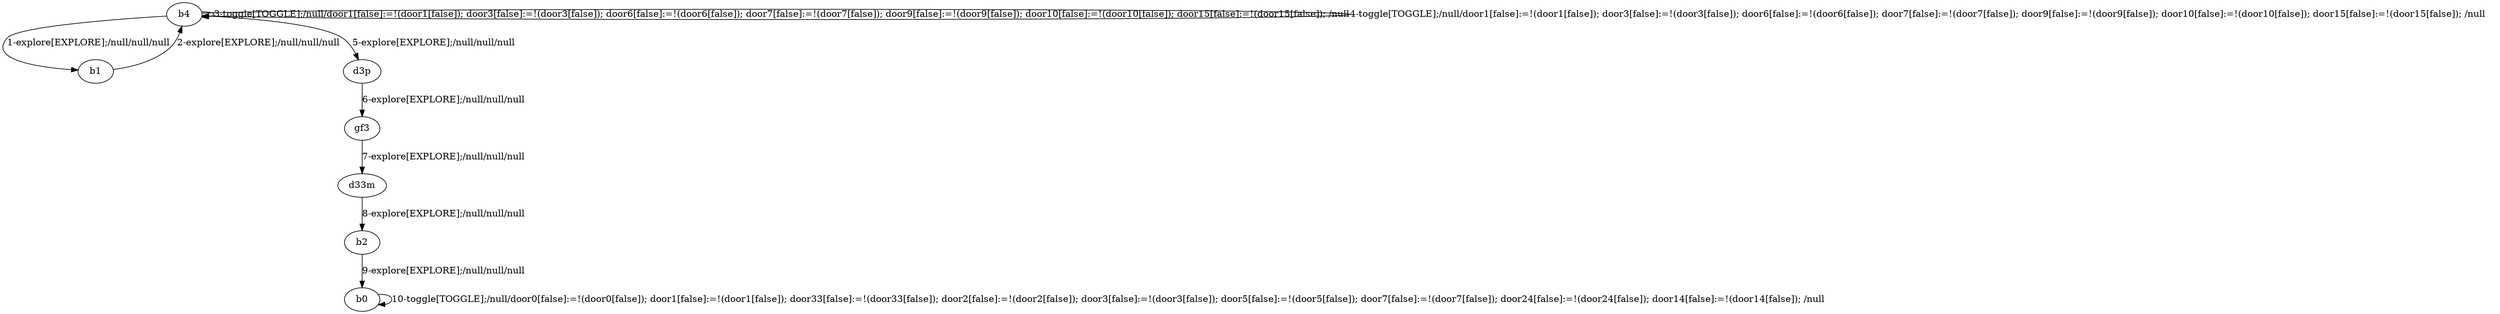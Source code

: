 # Total number of goals covered by this test: 3
# b0 --> b0
# d33m --> b2
# b1 --> b4

digraph g {
"b4" -> "b1" [label = "1-explore[EXPLORE];/null/null/null"];
"b1" -> "b4" [label = "2-explore[EXPLORE];/null/null/null"];
"b4" -> "b4" [label = "3-toggle[TOGGLE];/null/door1[false]:=!(door1[false]); door3[false]:=!(door3[false]); door6[false]:=!(door6[false]); door7[false]:=!(door7[false]); door9[false]:=!(door9[false]); door10[false]:=!(door10[false]); door15[false]:=!(door15[false]); /null"];
"b4" -> "b4" [label = "4-toggle[TOGGLE];/null/door1[false]:=!(door1[false]); door3[false]:=!(door3[false]); door6[false]:=!(door6[false]); door7[false]:=!(door7[false]); door9[false]:=!(door9[false]); door10[false]:=!(door10[false]); door15[false]:=!(door15[false]); /null"];
"b4" -> "d3p" [label = "5-explore[EXPLORE];/null/null/null"];
"d3p" -> "gf3" [label = "6-explore[EXPLORE];/null/null/null"];
"gf3" -> "d33m" [label = "7-explore[EXPLORE];/null/null/null"];
"d33m" -> "b2" [label = "8-explore[EXPLORE];/null/null/null"];
"b2" -> "b0" [label = "9-explore[EXPLORE];/null/null/null"];
"b0" -> "b0" [label = "10-toggle[TOGGLE];/null/door0[false]:=!(door0[false]); door1[false]:=!(door1[false]); door33[false]:=!(door33[false]); door2[false]:=!(door2[false]); door3[false]:=!(door3[false]); door5[false]:=!(door5[false]); door7[false]:=!(door7[false]); door24[false]:=!(door24[false]); door14[false]:=!(door14[false]); /null"];
}